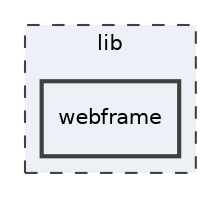 digraph "lib/webframe"
{
 // LATEX_PDF_SIZE
  edge [fontname="Helvetica",fontsize="10",labelfontname="Helvetica",labelfontsize="10"];
  node [fontname="Helvetica",fontsize="10",shape=record];
  compound=true
  subgraph clusterdir_97aefd0d527b934f1d99a682da8fe6a9 {
    graph [ bgcolor="#edf0f7", pencolor="grey25", style="filled,dashed,", label="lib", fontname="Helvetica", fontsize="10", URL="dir_97aefd0d527b934f1d99a682da8fe6a9.html"]
  dir_06b04658fa5c72d9a7094cae91ca2dc7 [shape=box, label="webframe", style="filled,bold,", fillcolor="#edf0f7", color="grey25", URL="dir_06b04658fa5c72d9a7094cae91ca2dc7.html"];
  }
}
